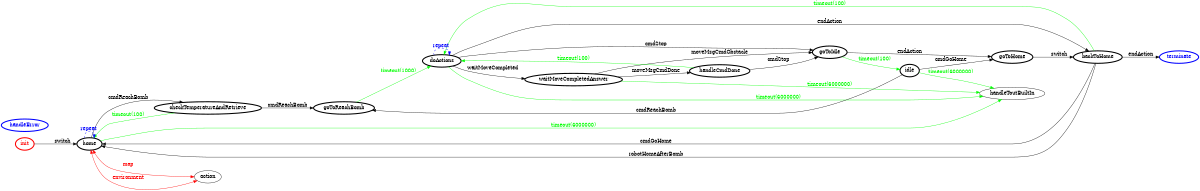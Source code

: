 /*
*
* A GraphViz DOT FSM description 
* Please use a GraphViz visualizer (like http://www.webgraphviz.com)
*  
*/

digraph finite_state_machine {
	rankdir=LR
	size="8,5"
	
	init [ color = red ][ fontcolor = red ][ penwidth = 3 ]
	goToHome [ color = black ][ fontcolor = black ][ penwidth = 3 ]
	backToHome [ color = black ][ fontcolor = black ][ penwidth = 3 ]
	doActions [ color = black ][ fontcolor = black ][ penwidth = 3 ]
	goToIdle [ color = black ][ fontcolor = black ][ penwidth = 3 ]
	idle [ color = black ][ fontcolor = black ][ penwidth = 3 ]
	checkTemperatureAndRetrieve [ color = black ][ fontcolor = black ][ penwidth = 3 ]
	waitMoveCompletedAnswer [ color = black ][ fontcolor = black ][ penwidth = 3 ]
	goToReachBomb [ color = black ][ fontcolor = black ][ penwidth = 3 ]
	handleCmdDone [ color = black ][ fontcolor = black ][ penwidth = 3 ]
	home [ color = black ][ fontcolor = black ][ penwidth = 3 ]
	handleError [ color = blue ][ fontcolor = blue ][ penwidth = 3 ]
	terminate [ color = blue ][ fontcolor = blue ][ penwidth = 3 ]
	
	doActions -> goToIdle [ label = "cmdStop" ][ color = black ][ fontcolor = black ]
	goToReachBomb -> doActions [ label = "timeout(1000)" ][ color = green ][ fontcolor = green ]
	doActions -> doActions [ label = "repeat "][ style = dashed ][ color = blue ][ fontcolor = blue ]
	waitMoveCompletedAnswer -> handleToutBuiltIn [ label = "timeout(6000000)" ][ color = green ][ fontcolor = green ]
	doActions -> handleToutBuiltIn [ label = "timeout(6000000)" ][ color = green ][ fontcolor = green ]
	checkTemperatureAndRetrieve -> home [ label = "timeout(100)" ][ color = green ][ fontcolor = green ]
	home -> action [ label = "environment" ][ color = red ][ fontcolor = red ][ dir = both ]
	handleCmdDone -> goToIdle [ label = "cmdStop" ][ color = black ][ fontcolor = black ]
	goToIdle -> goToHome [ label = "endAction" ][ color = black ][ fontcolor = black ]
	idle -> handleToutBuiltIn [ label = "timeout(6000000)" ][ color = green ][ fontcolor = green ]
	checkTemperatureAndRetrieve -> goToReachBomb [ label = "cmdReachBomb" ][ color = black ][ fontcolor = black ]
	backToHome -> home [ label = "cmdGoHome" ][ color = black ][ fontcolor = black ]
	home -> action [ label = "map" ][ color = red ][ fontcolor = red ][ dir = both ]
	backToHome -> terminate [ label = "endAction" ][ color = black ][ fontcolor = black ]
	init -> home [ label = "switch" ][ color = black ][ fontcolor = black ]
	backToHome -> home [ label = "robotHomeAfterBomb" ][ color = black ][ fontcolor = black ]
	idle -> goToReachBomb [ label = "cmdReachBomb" ][ color = black ][ fontcolor = black ]
	backToHome -> doActions [ label = "timeout(100)" ][ color = green ][ fontcolor = green ]
	doActions -> backToHome [ label = "endAction" ][ color = black ][ fontcolor = black ]
	idle -> goToHome [ label = "cmdGoHome" ][ color = black ][ fontcolor = black ]
	waitMoveCompletedAnswer -> handleCmdDone [ label = "moveMsgCmdDone" ][ color = black ][ fontcolor = black ]
	doActions -> waitMoveCompletedAnswer [ label = "waitMoveCompleted" ][ color = black ][ fontcolor = black ]
	goToIdle -> idle [ label = "timeout(100)" ][ color = green ][ fontcolor = green ]
	home -> handleToutBuiltIn [ label = "timeout(6000000)" ][ color = green ][ fontcolor = green ]
	home -> home [ label = "repeat "][ style = dashed ][ color = blue ][ fontcolor = blue ]
	home -> checkTemperatureAndRetrieve [ label = "cmdReachBomb" ][ color = black ][ fontcolor = black ]
	handleCmdDone -> doActions [ label = "timeout(100)" ][ color = green ][ fontcolor = green ]
	goToHome -> backToHome [ label = "switch" ][ color = black ][ fontcolor = black ]
	waitMoveCompletedAnswer -> goToIdle [ label = "moveMsgCmdObstacle" ][ color = black ][ fontcolor = black ]
}
